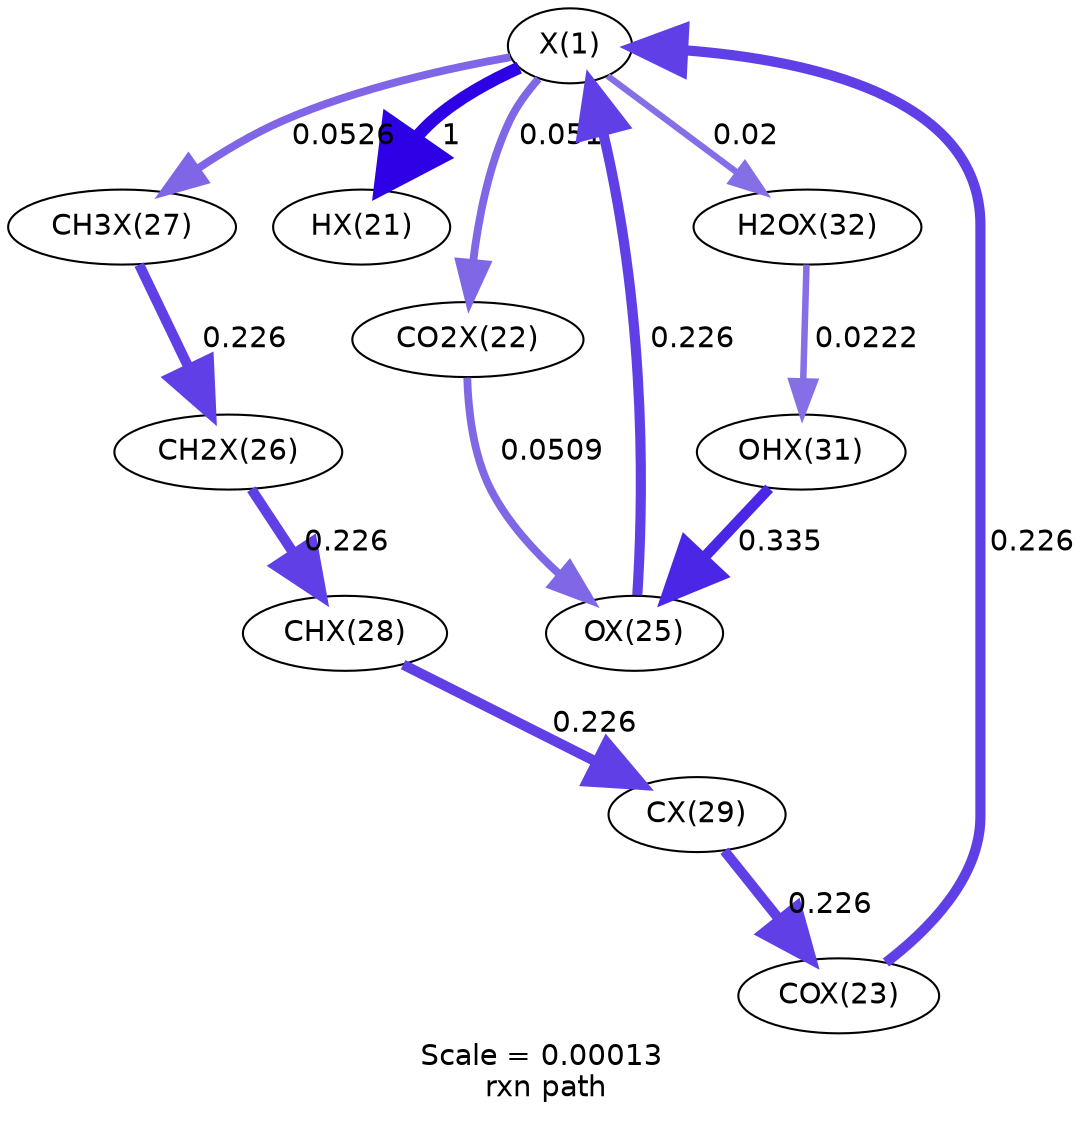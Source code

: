 digraph reaction_paths {
center=1;
s22 -> s24[fontname="Helvetica", penwidth=3.75, arrowsize=1.88, color="0.7, 0.551, 0.9"
, label=" 0.051"];
s25 -> s22[fontname="Helvetica", penwidth=4.88, arrowsize=2.44, color="0.7, 0.726, 0.9"
, label=" 0.226"];
s27 -> s22[fontname="Helvetica", penwidth=4.88, arrowsize=2.44, color="0.7, 0.726, 0.9"
, label=" 0.226"];
s22 -> s23[fontname="Helvetica", penwidth=6, arrowsize=3, color="0.7, 1.5, 0.9"
, label=" 1"];
s22 -> s29[fontname="Helvetica", penwidth=3.78, arrowsize=1.89, color="0.7, 0.553, 0.9"
, label=" 0.0526"];
s22 -> s34[fontname="Helvetica", penwidth=3.05, arrowsize=1.52, color="0.7, 0.52, 0.9"
, label=" 0.02"];
s24 -> s27[fontname="Helvetica", penwidth=3.75, arrowsize=1.88, color="0.7, 0.551, 0.9"
, label=" 0.0509"];
s31 -> s25[fontname="Helvetica", penwidth=4.88, arrowsize=2.44, color="0.7, 0.726, 0.9"
, label=" 0.226"];
s33 -> s27[fontname="Helvetica", penwidth=5.18, arrowsize=2.59, color="0.7, 0.835, 0.9"
, label=" 0.335"];
s29 -> s28[fontname="Helvetica", penwidth=4.88, arrowsize=2.44, color="0.7, 0.726, 0.9"
, label=" 0.226"];
s28 -> s30[fontname="Helvetica", penwidth=4.88, arrowsize=2.44, color="0.7, 0.726, 0.9"
, label=" 0.226"];
s30 -> s31[fontname="Helvetica", penwidth=4.88, arrowsize=2.44, color="0.7, 0.726, 0.9"
, label=" 0.226"];
s34 -> s33[fontname="Helvetica", penwidth=3.13, arrowsize=1.56, color="0.7, 0.522, 0.9"
, label=" 0.0222"];
s22 [ fontname="Helvetica", label="X(1)"];
s23 [ fontname="Helvetica", label="HX(21)"];
s24 [ fontname="Helvetica", label="CO2X(22)"];
s25 [ fontname="Helvetica", label="COX(23)"];
s27 [ fontname="Helvetica", label="OX(25)"];
s28 [ fontname="Helvetica", label="CH2X(26)"];
s29 [ fontname="Helvetica", label="CH3X(27)"];
s30 [ fontname="Helvetica", label="CHX(28)"];
s31 [ fontname="Helvetica", label="CX(29)"];
s33 [ fontname="Helvetica", label="OHX(31)"];
s34 [ fontname="Helvetica", label="H2OX(32)"];
 label = "Scale = 0.00013\l rxn path";
 fontname = "Helvetica";
}
